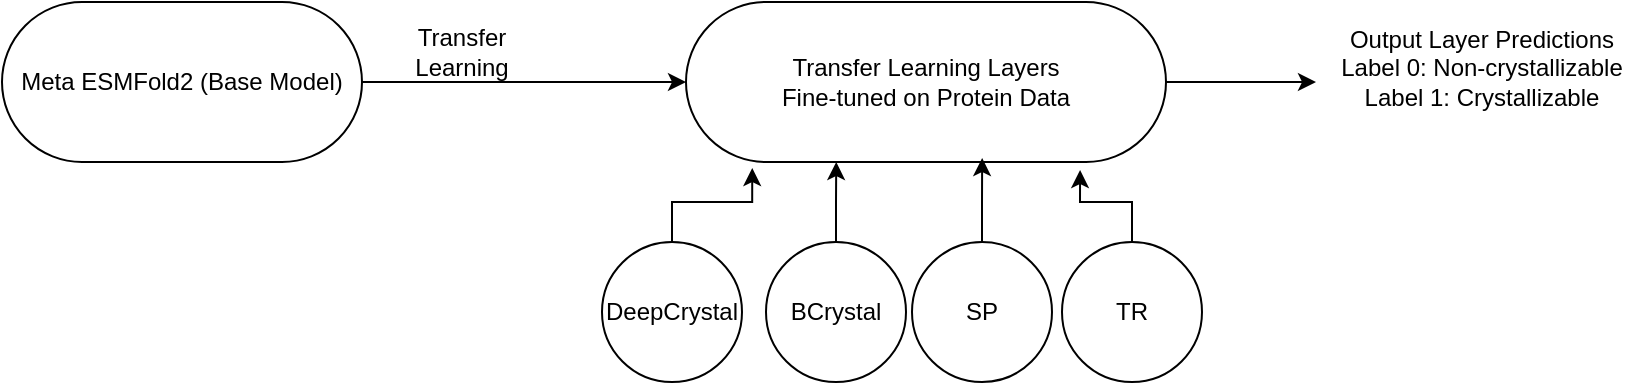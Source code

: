 <mxfile version="24.2.7" type="github">
  <diagram name="Page-1" id="rYPoHD8K6RKQqNjlHeFC">
    <mxGraphModel dx="954" dy="492" grid="1" gridSize="10" guides="1" tooltips="1" connect="1" arrows="1" fold="1" page="1" pageScale="1" pageWidth="823" pageHeight="365" math="0" shadow="0">
      <root>
        <mxCell id="0" />
        <mxCell id="1" parent="0" />
        <mxCell id="ocV6jF5MNBLFsmdlu40--4" style="edgeStyle=orthogonalEdgeStyle;rounded=0;orthogonalLoop=1;jettySize=auto;html=1;exitX=1;exitY=0.5;exitDx=0;exitDy=0;entryX=0;entryY=0.5;entryDx=0;entryDy=0;" edge="1" parent="1" source="ocV6jF5MNBLFsmdlu40--5" target="ocV6jF5MNBLFsmdlu40--6">
          <mxGeometry relative="1" as="geometry" />
        </mxCell>
        <mxCell id="ocV6jF5MNBLFsmdlu40--5" value="Meta ESMFold2 (Base Model)" style="rounded=1;whiteSpace=wrap;html=1;arcSize=50;" vertex="1" parent="1">
          <mxGeometry x="10" y="120" width="180" height="80" as="geometry" />
        </mxCell>
        <mxCell id="ocV6jF5MNBLFsmdlu40--6" value="Transfer Learning Layers&lt;br&gt;Fine-tuned on Protein Data" style="rounded=1;whiteSpace=wrap;html=1;arcSize=50;" vertex="1" parent="1">
          <mxGeometry x="352" y="120" width="240" height="80" as="geometry" />
        </mxCell>
        <mxCell id="ocV6jF5MNBLFsmdlu40--8" value="" style="edgeStyle=elbowEdgeStyle;elbow=vertical;html=1;" edge="1" parent="1" source="ocV6jF5MNBLFsmdlu40--6">
          <mxGeometry relative="1" as="geometry">
            <mxPoint x="667" y="160" as="targetPoint" />
          </mxGeometry>
        </mxCell>
        <mxCell id="ocV6jF5MNBLFsmdlu40--9" value="Transfer Learning" style="text;html=1;align=center;verticalAlign=middle;whiteSpace=wrap;rounded=0;" vertex="1" parent="1">
          <mxGeometry x="210" y="130" width="60" height="30" as="geometry" />
        </mxCell>
        <mxCell id="ocV6jF5MNBLFsmdlu40--10" value="Output Layer Predictions&#xa;Label 0: Non-crystallizable&#xa;Label 1: Crystallizable" style="text;html=1;strokeColor=none;fillColor=none;spacingTop=-5;align=center;verticalAlign=top;whiteSpace=wrap;rounded=0;" vertex="1" parent="1">
          <mxGeometry x="670" y="130" width="160" height="80" as="geometry" />
        </mxCell>
        <mxCell id="ocV6jF5MNBLFsmdlu40--11" value="DeepCrystal" style="ellipse;whiteSpace=wrap;html=1;aspect=fixed;" vertex="1" parent="1">
          <mxGeometry x="310" y="240" width="70" height="70" as="geometry" />
        </mxCell>
        <mxCell id="ocV6jF5MNBLFsmdlu40--13" value="SP" style="ellipse;whiteSpace=wrap;html=1;aspect=fixed;" vertex="1" parent="1">
          <mxGeometry x="465" y="240" width="70" height="70" as="geometry" />
        </mxCell>
        <mxCell id="ocV6jF5MNBLFsmdlu40--14" value="TR" style="ellipse;whiteSpace=wrap;html=1;aspect=fixed;" vertex="1" parent="1">
          <mxGeometry x="540" y="240" width="70" height="70" as="geometry" />
        </mxCell>
        <mxCell id="ocV6jF5MNBLFsmdlu40--15" value="BCrystal" style="ellipse;whiteSpace=wrap;html=1;aspect=fixed;" vertex="1" parent="1">
          <mxGeometry x="392" y="240" width="70" height="70" as="geometry" />
        </mxCell>
        <mxCell id="ocV6jF5MNBLFsmdlu40--16" style="edgeStyle=orthogonalEdgeStyle;rounded=0;orthogonalLoop=1;jettySize=auto;html=1;exitX=0.5;exitY=0;exitDx=0;exitDy=0;entryX=0.138;entryY=1.038;entryDx=0;entryDy=0;entryPerimeter=0;" edge="1" parent="1" source="ocV6jF5MNBLFsmdlu40--11" target="ocV6jF5MNBLFsmdlu40--6">
          <mxGeometry relative="1" as="geometry" />
        </mxCell>
        <mxCell id="ocV6jF5MNBLFsmdlu40--17" style="edgeStyle=orthogonalEdgeStyle;rounded=0;orthogonalLoop=1;jettySize=auto;html=1;exitX=0.5;exitY=0;exitDx=0;exitDy=0;entryX=0.313;entryY=1;entryDx=0;entryDy=0;entryPerimeter=0;" edge="1" parent="1" source="ocV6jF5MNBLFsmdlu40--15" target="ocV6jF5MNBLFsmdlu40--6">
          <mxGeometry relative="1" as="geometry" />
        </mxCell>
        <mxCell id="ocV6jF5MNBLFsmdlu40--18" style="edgeStyle=orthogonalEdgeStyle;rounded=0;orthogonalLoop=1;jettySize=auto;html=1;exitX=0.5;exitY=0;exitDx=0;exitDy=0;entryX=0.617;entryY=0.975;entryDx=0;entryDy=0;entryPerimeter=0;" edge="1" parent="1" source="ocV6jF5MNBLFsmdlu40--13" target="ocV6jF5MNBLFsmdlu40--6">
          <mxGeometry relative="1" as="geometry" />
        </mxCell>
        <mxCell id="ocV6jF5MNBLFsmdlu40--19" style="edgeStyle=orthogonalEdgeStyle;rounded=0;orthogonalLoop=1;jettySize=auto;html=1;exitX=0.5;exitY=0;exitDx=0;exitDy=0;entryX=0.821;entryY=1.05;entryDx=0;entryDy=0;entryPerimeter=0;" edge="1" parent="1" source="ocV6jF5MNBLFsmdlu40--14" target="ocV6jF5MNBLFsmdlu40--6">
          <mxGeometry relative="1" as="geometry" />
        </mxCell>
      </root>
    </mxGraphModel>
  </diagram>
</mxfile>
